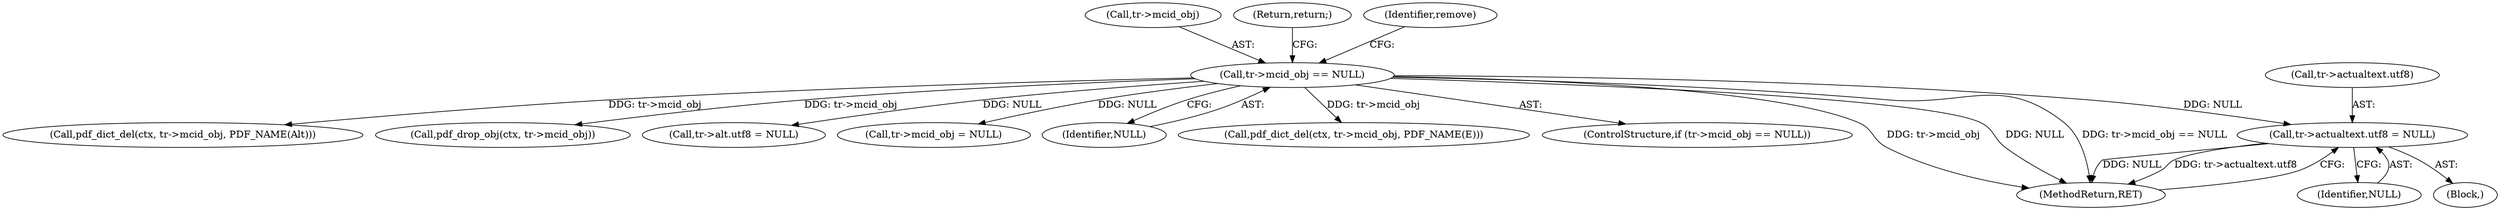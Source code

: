 digraph "0_ghostscript_97096297d409ec6f206298444ba00719607e8ba8@pointer" {
"1000229" [label="(Call,tr->actualtext.utf8 = NULL)"];
"1000116" [label="(Call,tr->mcid_obj == NULL)"];
"1000116" [label="(Call,tr->mcid_obj == NULL)"];
"1000117" [label="(Call,tr->mcid_obj)"];
"1000191" [label="(Call,pdf_dict_del(ctx, tr->mcid_obj, PDF_NAME(Alt)))"];
"1000198" [label="(Call,pdf_drop_obj(ctx, tr->mcid_obj))"];
"1000121" [label="(Return,return;)"];
"1000215" [label="(Call,tr->alt.utf8 = NULL)"];
"1000230" [label="(Call,tr->actualtext.utf8)"];
"1000203" [label="(Call,tr->mcid_obj = NULL)"];
"1000235" [label="(Identifier,NULL)"];
"1000120" [label="(Identifier,NULL)"];
"1000125" [label="(Call,pdf_dict_del(ctx, tr->mcid_obj, PDF_NAME(E)))"];
"1000115" [label="(ControlStructure,if (tr->mcid_obj == NULL))"];
"1000181" [label="(Block,)"];
"1000237" [label="(MethodReturn,RET)"];
"1000229" [label="(Call,tr->actualtext.utf8 = NULL)"];
"1000123" [label="(Identifier,remove)"];
"1000229" -> "1000181"  [label="AST: "];
"1000229" -> "1000235"  [label="CFG: "];
"1000230" -> "1000229"  [label="AST: "];
"1000235" -> "1000229"  [label="AST: "];
"1000237" -> "1000229"  [label="CFG: "];
"1000229" -> "1000237"  [label="DDG: NULL"];
"1000229" -> "1000237"  [label="DDG: tr->actualtext.utf8"];
"1000116" -> "1000229"  [label="DDG: NULL"];
"1000116" -> "1000115"  [label="AST: "];
"1000116" -> "1000120"  [label="CFG: "];
"1000117" -> "1000116"  [label="AST: "];
"1000120" -> "1000116"  [label="AST: "];
"1000121" -> "1000116"  [label="CFG: "];
"1000123" -> "1000116"  [label="CFG: "];
"1000116" -> "1000237"  [label="DDG: tr->mcid_obj"];
"1000116" -> "1000237"  [label="DDG: NULL"];
"1000116" -> "1000237"  [label="DDG: tr->mcid_obj == NULL"];
"1000116" -> "1000125"  [label="DDG: tr->mcid_obj"];
"1000116" -> "1000191"  [label="DDG: tr->mcid_obj"];
"1000116" -> "1000198"  [label="DDG: tr->mcid_obj"];
"1000116" -> "1000203"  [label="DDG: NULL"];
"1000116" -> "1000215"  [label="DDG: NULL"];
}
